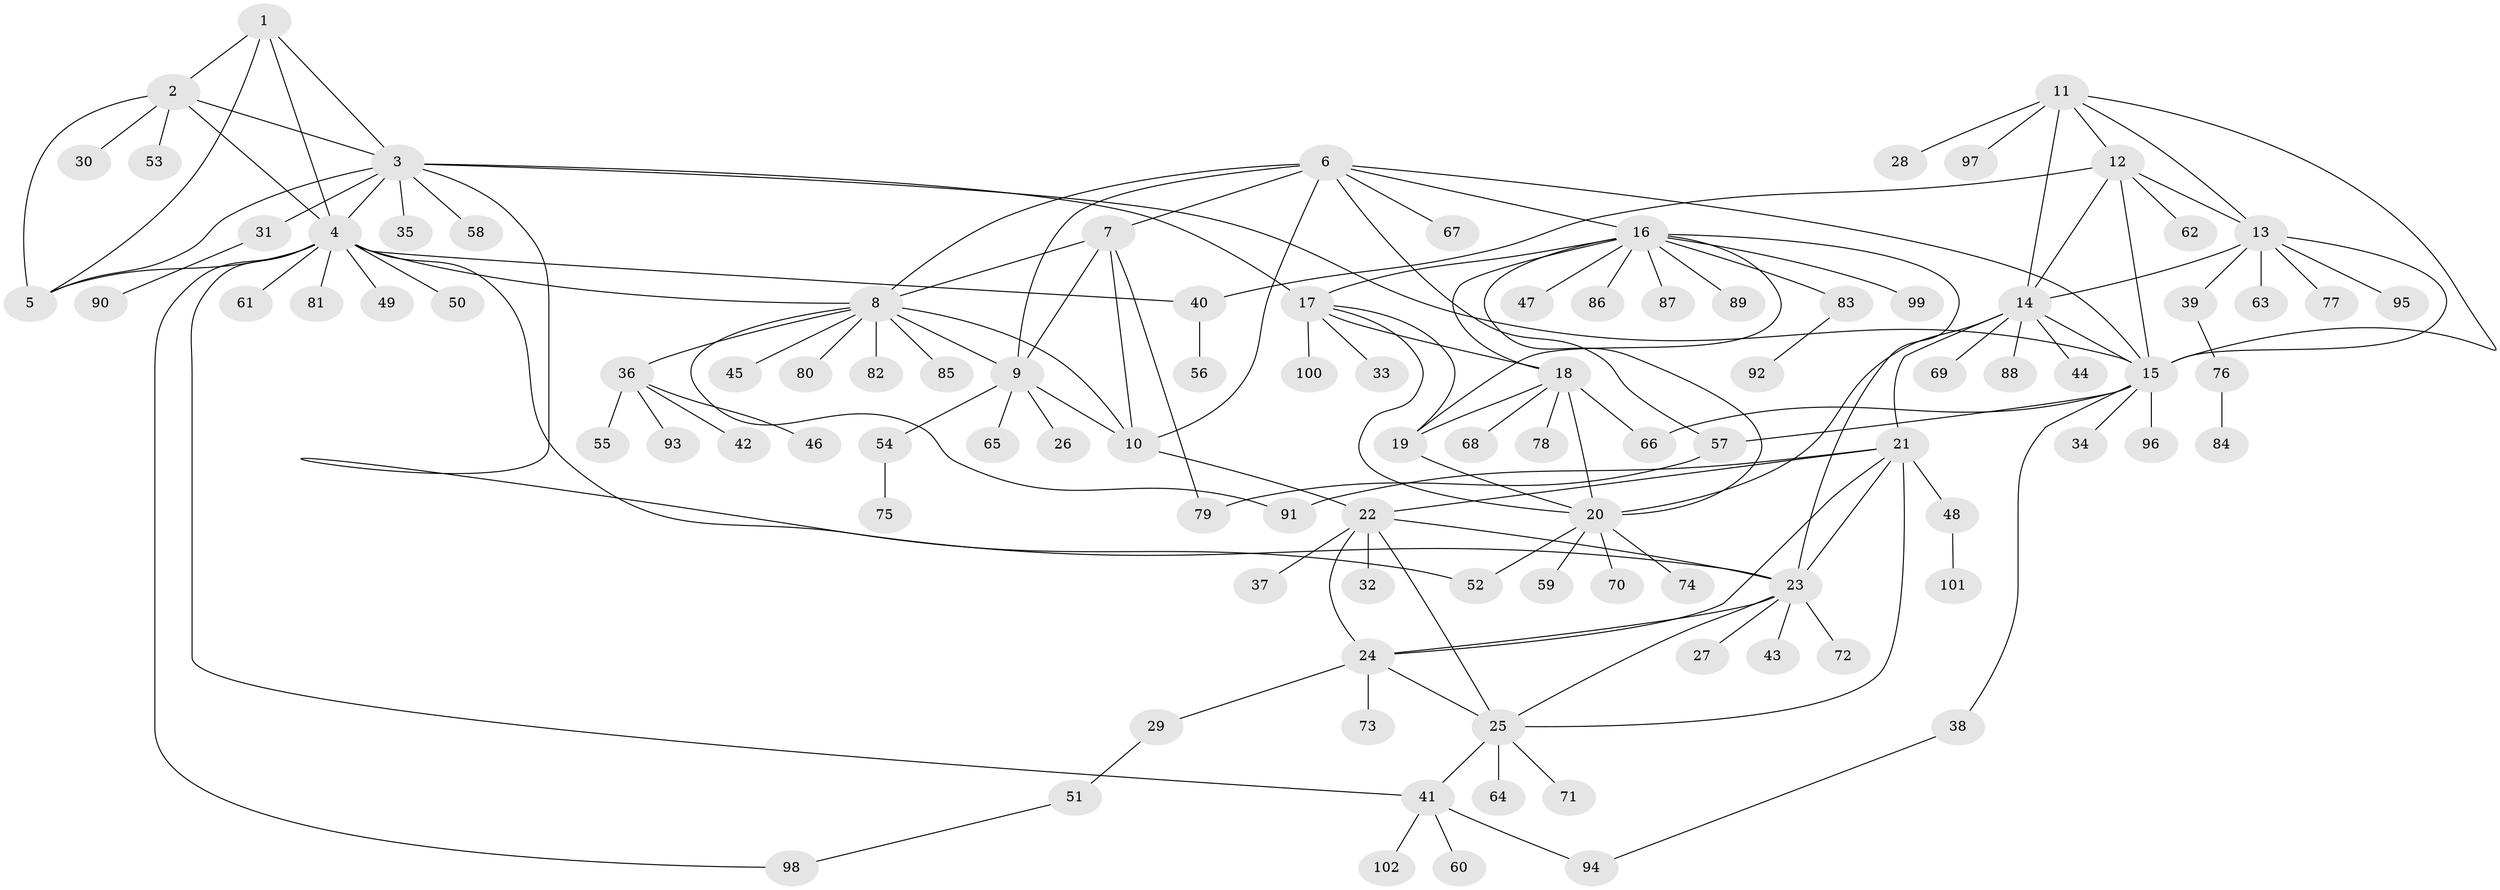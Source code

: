 // Generated by graph-tools (version 1.1) at 2025/26/03/09/25 03:26:48]
// undirected, 102 vertices, 146 edges
graph export_dot {
graph [start="1"]
  node [color=gray90,style=filled];
  1;
  2;
  3;
  4;
  5;
  6;
  7;
  8;
  9;
  10;
  11;
  12;
  13;
  14;
  15;
  16;
  17;
  18;
  19;
  20;
  21;
  22;
  23;
  24;
  25;
  26;
  27;
  28;
  29;
  30;
  31;
  32;
  33;
  34;
  35;
  36;
  37;
  38;
  39;
  40;
  41;
  42;
  43;
  44;
  45;
  46;
  47;
  48;
  49;
  50;
  51;
  52;
  53;
  54;
  55;
  56;
  57;
  58;
  59;
  60;
  61;
  62;
  63;
  64;
  65;
  66;
  67;
  68;
  69;
  70;
  71;
  72;
  73;
  74;
  75;
  76;
  77;
  78;
  79;
  80;
  81;
  82;
  83;
  84;
  85;
  86;
  87;
  88;
  89;
  90;
  91;
  92;
  93;
  94;
  95;
  96;
  97;
  98;
  99;
  100;
  101;
  102;
  1 -- 2;
  1 -- 3;
  1 -- 4;
  1 -- 5;
  2 -- 3;
  2 -- 4;
  2 -- 5;
  2 -- 30;
  2 -- 53;
  3 -- 4;
  3 -- 5;
  3 -- 15;
  3 -- 17;
  3 -- 31;
  3 -- 35;
  3 -- 52;
  3 -- 58;
  4 -- 5;
  4 -- 8;
  4 -- 23;
  4 -- 40;
  4 -- 41;
  4 -- 49;
  4 -- 50;
  4 -- 61;
  4 -- 81;
  4 -- 98;
  6 -- 7;
  6 -- 8;
  6 -- 9;
  6 -- 10;
  6 -- 15;
  6 -- 16;
  6 -- 57;
  6 -- 67;
  7 -- 8;
  7 -- 9;
  7 -- 10;
  7 -- 79;
  8 -- 9;
  8 -- 10;
  8 -- 36;
  8 -- 45;
  8 -- 80;
  8 -- 82;
  8 -- 85;
  8 -- 91;
  9 -- 10;
  9 -- 26;
  9 -- 54;
  9 -- 65;
  10 -- 22;
  11 -- 12;
  11 -- 13;
  11 -- 14;
  11 -- 15;
  11 -- 28;
  11 -- 97;
  12 -- 13;
  12 -- 14;
  12 -- 15;
  12 -- 40;
  12 -- 62;
  13 -- 14;
  13 -- 15;
  13 -- 39;
  13 -- 63;
  13 -- 77;
  13 -- 95;
  14 -- 15;
  14 -- 20;
  14 -- 21;
  14 -- 44;
  14 -- 69;
  14 -- 88;
  15 -- 34;
  15 -- 38;
  15 -- 57;
  15 -- 66;
  15 -- 96;
  16 -- 17;
  16 -- 18;
  16 -- 19;
  16 -- 20;
  16 -- 23;
  16 -- 47;
  16 -- 83;
  16 -- 86;
  16 -- 87;
  16 -- 89;
  16 -- 99;
  17 -- 18;
  17 -- 19;
  17 -- 20;
  17 -- 33;
  17 -- 100;
  18 -- 19;
  18 -- 20;
  18 -- 66;
  18 -- 68;
  18 -- 78;
  19 -- 20;
  20 -- 52;
  20 -- 59;
  20 -- 70;
  20 -- 74;
  21 -- 22;
  21 -- 23;
  21 -- 24;
  21 -- 25;
  21 -- 48;
  21 -- 91;
  22 -- 23;
  22 -- 24;
  22 -- 25;
  22 -- 32;
  22 -- 37;
  23 -- 24;
  23 -- 25;
  23 -- 27;
  23 -- 43;
  23 -- 72;
  24 -- 25;
  24 -- 29;
  24 -- 73;
  25 -- 41;
  25 -- 64;
  25 -- 71;
  29 -- 51;
  31 -- 90;
  36 -- 42;
  36 -- 46;
  36 -- 55;
  36 -- 93;
  38 -- 94;
  39 -- 76;
  40 -- 56;
  41 -- 60;
  41 -- 94;
  41 -- 102;
  48 -- 101;
  51 -- 98;
  54 -- 75;
  57 -- 79;
  76 -- 84;
  83 -- 92;
}
